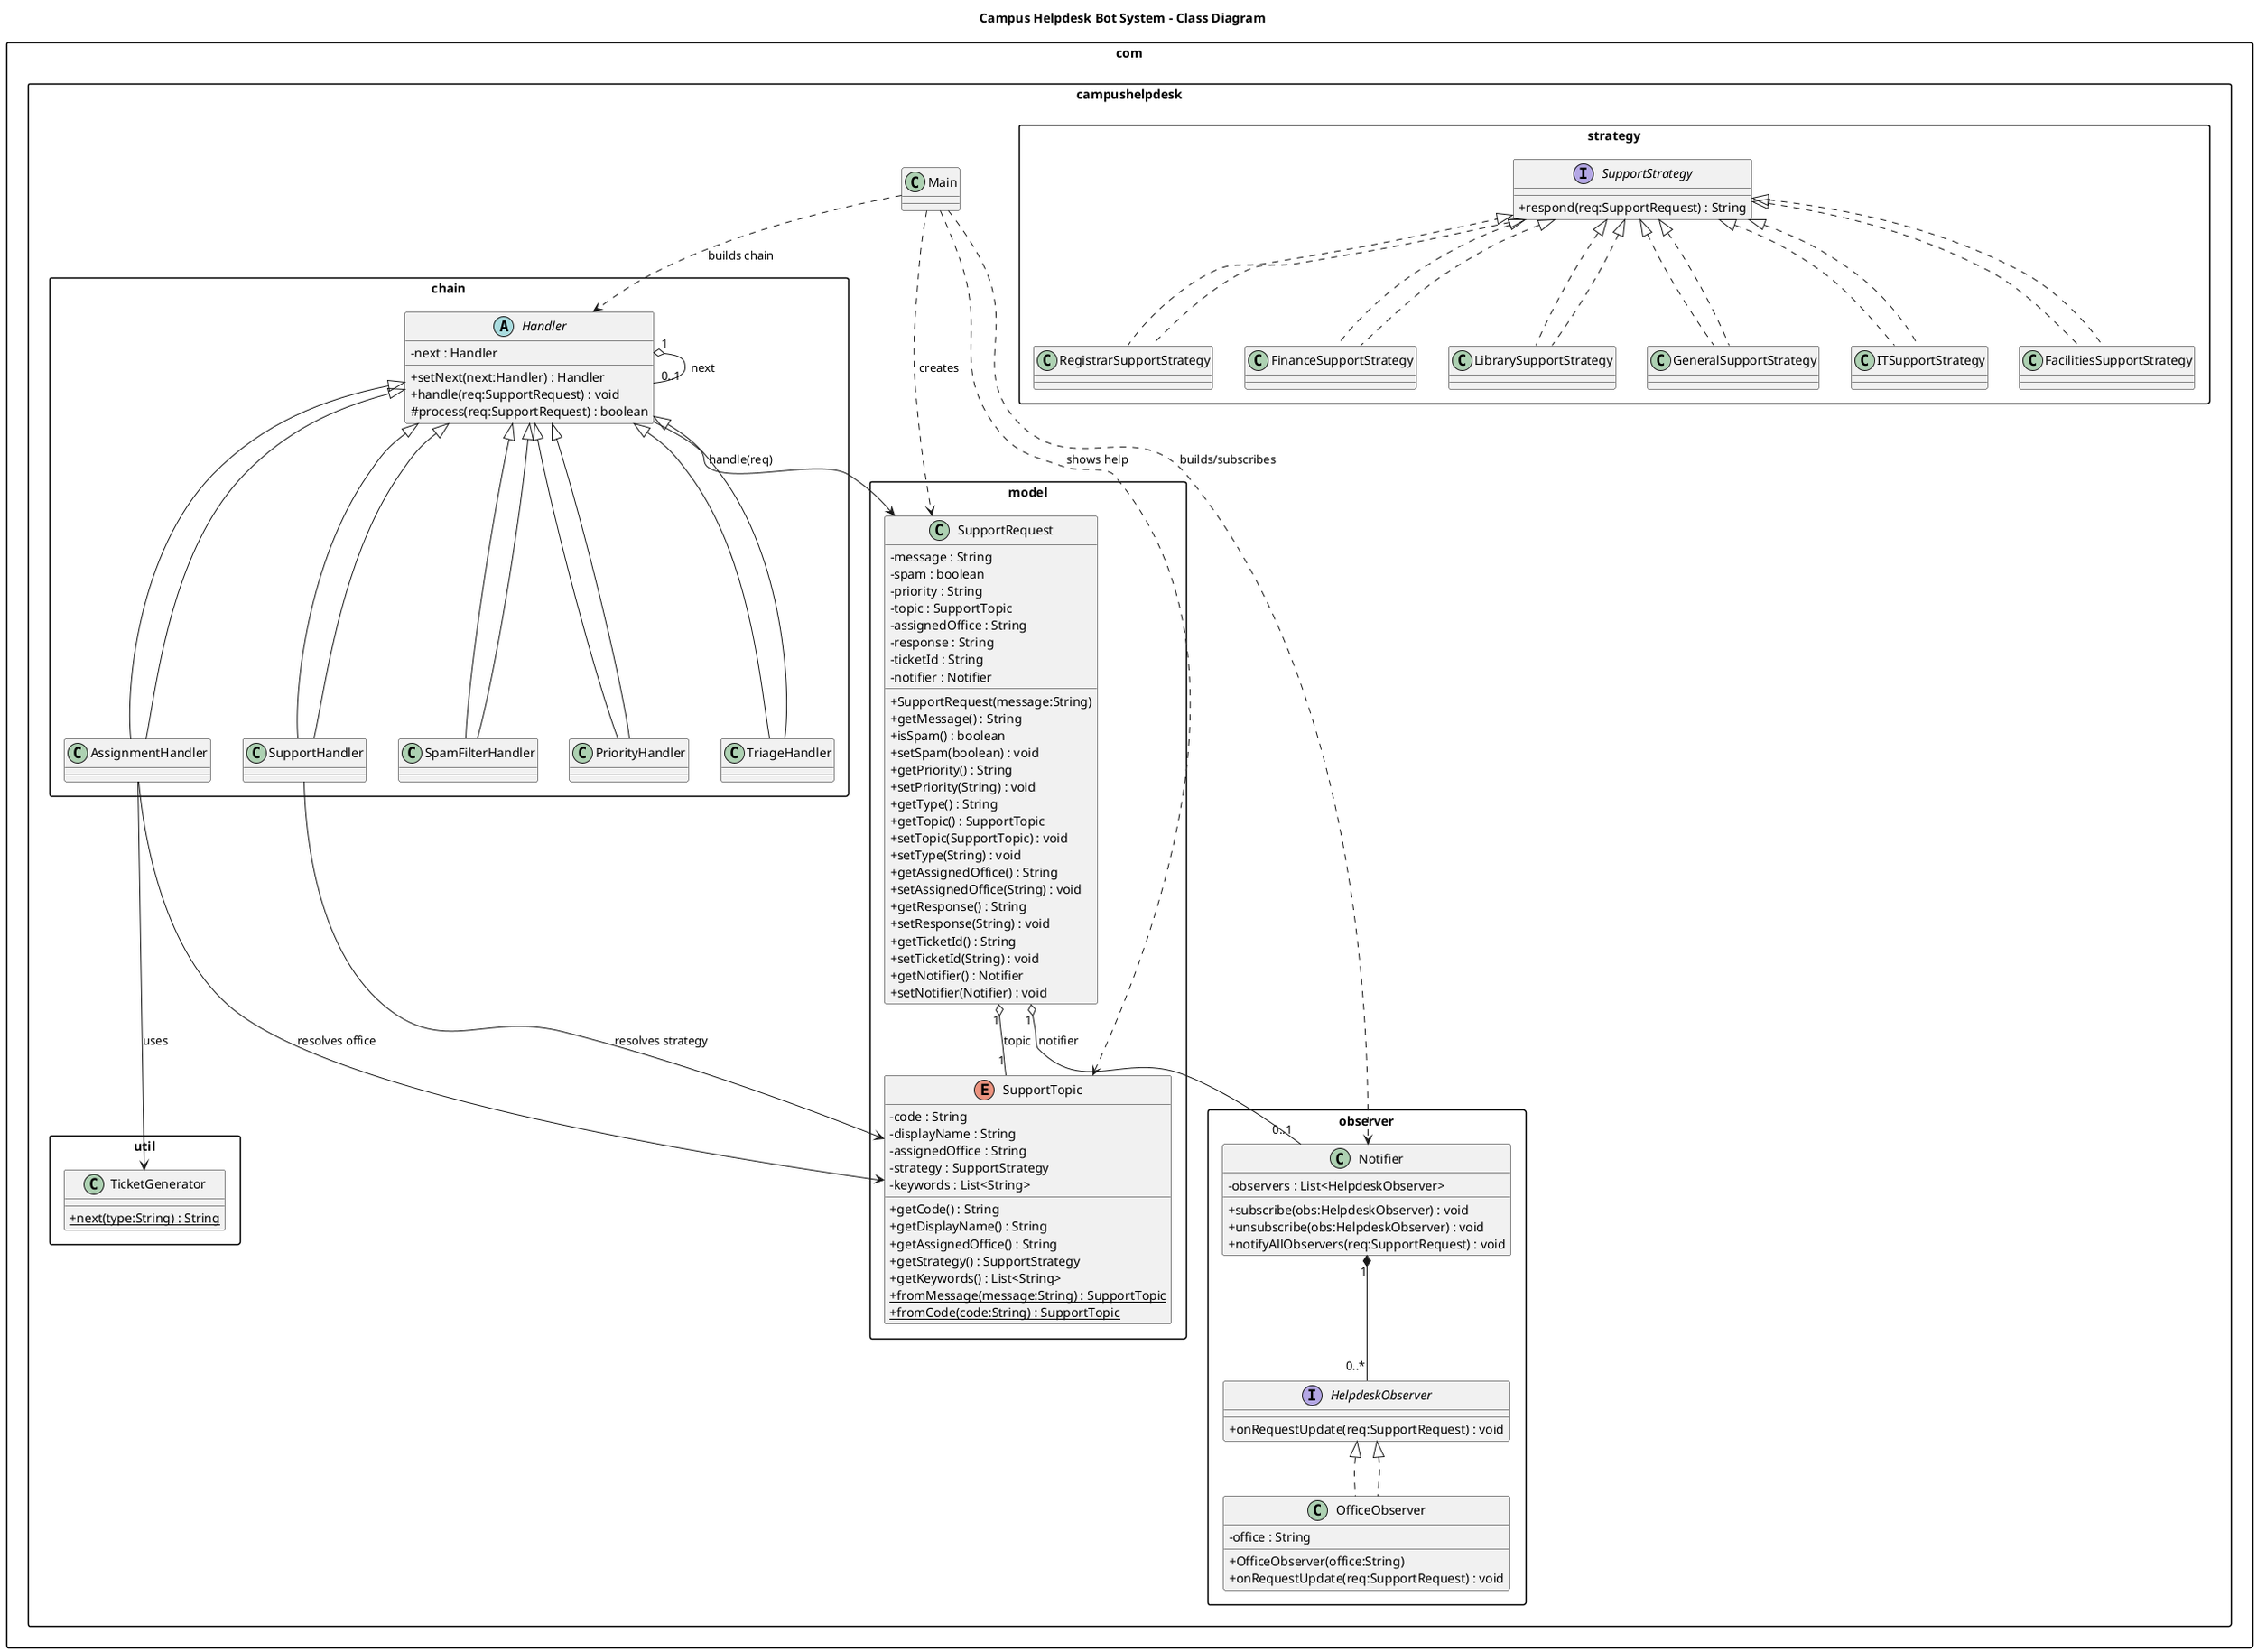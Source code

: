 @startuml
title Campus Helpdesk Bot System - Class Diagram

skinparam packageStyle rectangle
skinparam classAttributeIconSize 0

package "com.campushelpdesk.model" {
  class SupportRequest {
    - message : String
    - spam : boolean
    - priority : String
    - topic : SupportTopic
    - assignedOffice : String
    - response : String
    - ticketId : String
    - notifier : Notifier
    + SupportRequest(message:String)
    + getMessage() : String
    + isSpam() : boolean
    + setSpam(boolean) : void
    + getPriority() : String
    + setPriority(String) : void
    + getType() : String
    + getTopic() : SupportTopic
    + setTopic(SupportTopic) : void
    + setType(String) : void
    + getAssignedOffice() : String
    + setAssignedOffice(String) : void
    + getResponse() : String
    + setResponse(String) : void
    + getTicketId() : String
    + setTicketId(String) : void
    + getNotifier() : Notifier
    + setNotifier(Notifier) : void
  }

  enum SupportTopic {
    - code : String
    - displayName : String
    - assignedOffice : String
    - strategy : SupportStrategy
    - keywords : List<String>
    + getCode() : String
    + getDisplayName() : String
    + getAssignedOffice() : String
    + getStrategy() : SupportStrategy
    + getKeywords() : List<String>
    {static} + fromMessage(message:String) : SupportTopic
    {static} + fromCode(code:String) : SupportTopic
  }
}

package "com.campushelpdesk.chain" {
  abstract class Handler {
    - next : Handler
    + setNext(next:Handler) : Handler
    + handle(req:SupportRequest) : void
    # process(req:SupportRequest) : boolean
  }

  class SpamFilterHandler extends Handler
  class PriorityHandler extends Handler
  class TriageHandler extends Handler
  class AssignmentHandler extends Handler
  class SupportHandler extends Handler
}

package "com.campushelpdesk.strategy" {
  interface SupportStrategy {
    + respond(req:SupportRequest) : String
  }

  class ITSupportStrategy implements SupportStrategy
  class FacilitiesSupportStrategy implements SupportStrategy
  class RegistrarSupportStrategy implements SupportStrategy
  class FinanceSupportStrategy implements SupportStrategy
  class LibrarySupportStrategy implements SupportStrategy
  class GeneralSupportStrategy implements SupportStrategy
}

package "com.campushelpdesk.observer" {
  interface HelpdeskObserver {
    + onRequestUpdate(req:SupportRequest) : void
  }

  class OfficeObserver implements HelpdeskObserver {
    - office : String
    + OfficeObserver(office:String)
    + onRequestUpdate(req:SupportRequest) : void
  }

  class Notifier {
    - observers : List<HelpdeskObserver>
    + subscribe(obs:HelpdeskObserver) : void
    + unsubscribe(obs:HelpdeskObserver) : void
    + notifyAllObservers(req:SupportRequest) : void
  }
}

package "com.campushelpdesk.util" {
  class TicketGenerator {
    {static} + next(type:String) : String
  }
}

package "com.campushelpdesk" {
  class Main
}

' ==== Relationships ====
' Chain of Responsibility
Handler "1" o- "0..1" Handler : next
Handler <|-- SpamFilterHandler
Handler <|-- PriorityHandler
Handler <|-- TriageHandler
Handler <|-- AssignmentHandler
Handler <|-- SupportHandler

' Strategy
SupportStrategy <|.. ITSupportStrategy
SupportStrategy <|.. FacilitiesSupportStrategy
SupportStrategy <|.. RegistrarSupportStrategy
SupportStrategy <|.. FinanceSupportStrategy
SupportStrategy <|.. LibrarySupportStrategy
SupportStrategy <|.. GeneralSupportStrategy

' Observer
HelpdeskObserver <|.. OfficeObserver
Notifier "1" *-- "0..*" HelpdeskObserver
SupportRequest "1" o-- "0..1" Notifier : notifier

' Assignments & tickets
AssignmentHandler --> TicketGenerator : uses
SupportHandler --> SupportTopic : resolves strategy
AssignmentHandler --> SupportTopic : resolves office
SupportRequest "1" o-- "1" SupportTopic : topic

' Data flow
Handler --> SupportRequest : handle(req)
Main ..> Notifier : builds/subscribes
Main ..> Handler : builds chain
Main ..> SupportRequest : creates
Main ..> SupportTopic : shows help

@enduml
